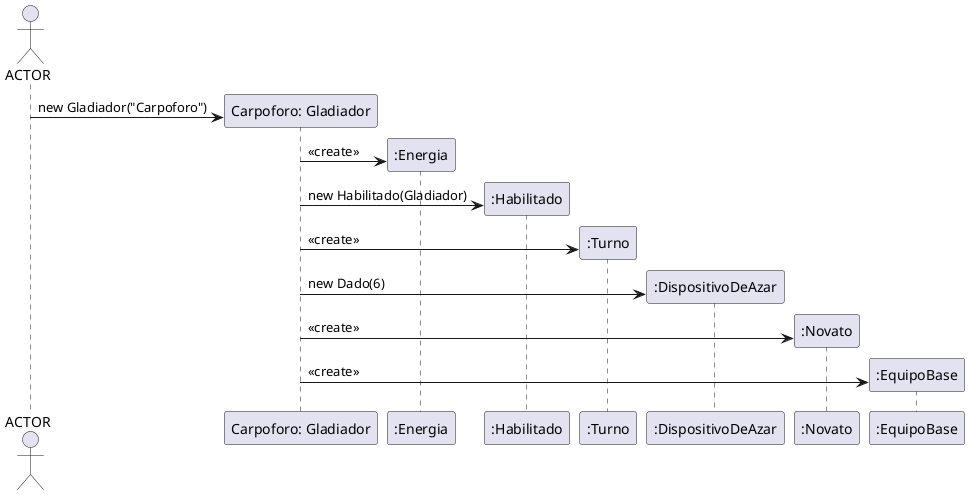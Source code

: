 @startuml crearGladiador

Actor ACTOR

create Gladiador as "Carpoforo: Gladiador"
ACTOR -> Gladiador: new Gladiador("Carpoforo")
create Energia as ":Energia"
Gladiador -> Energia: <<create>>
create Habilitado as ":Habilitado"
Gladiador -> Habilitado: new Habilitado(Gladiador)
create Turno as ":Turno"
Gladiador -> Turno: <<create>>
create Dado as ":DispositivoDeAzar"
Gladiador -> Dado: new Dado(6)
create Novato as ":Novato"
Gladiador -> Novato: <<create>>
create EquipoBase as ":EquipoBase"
Gladiador -> EquipoBase: <<create>>


@enduml